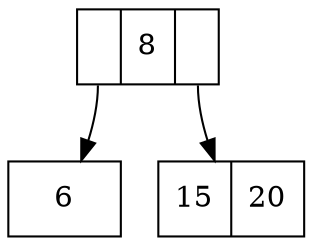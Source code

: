 digraph arbol { 
node[shape=record]
R8[label="<C1>|8|<C2>"];
R6[label="6"];
R15[label="15|20"];
R8:C1 -> R6;
R8:C2 -> R15;
}